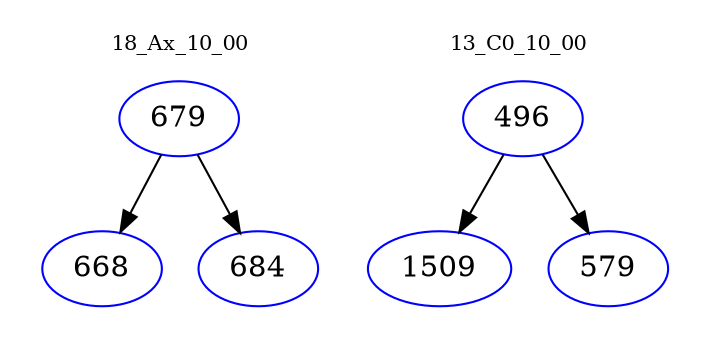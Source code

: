 digraph{
subgraph cluster_0 {
color = white
label = "18_Ax_10_00";
fontsize=10;
T0_679 [label="679", color="blue"]
T0_679 -> T0_668 [color="black"]
T0_668 [label="668", color="blue"]
T0_679 -> T0_684 [color="black"]
T0_684 [label="684", color="blue"]
}
subgraph cluster_1 {
color = white
label = "13_C0_10_00";
fontsize=10;
T1_496 [label="496", color="blue"]
T1_496 -> T1_1509 [color="black"]
T1_1509 [label="1509", color="blue"]
T1_496 -> T1_579 [color="black"]
T1_579 [label="579", color="blue"]
}
}
